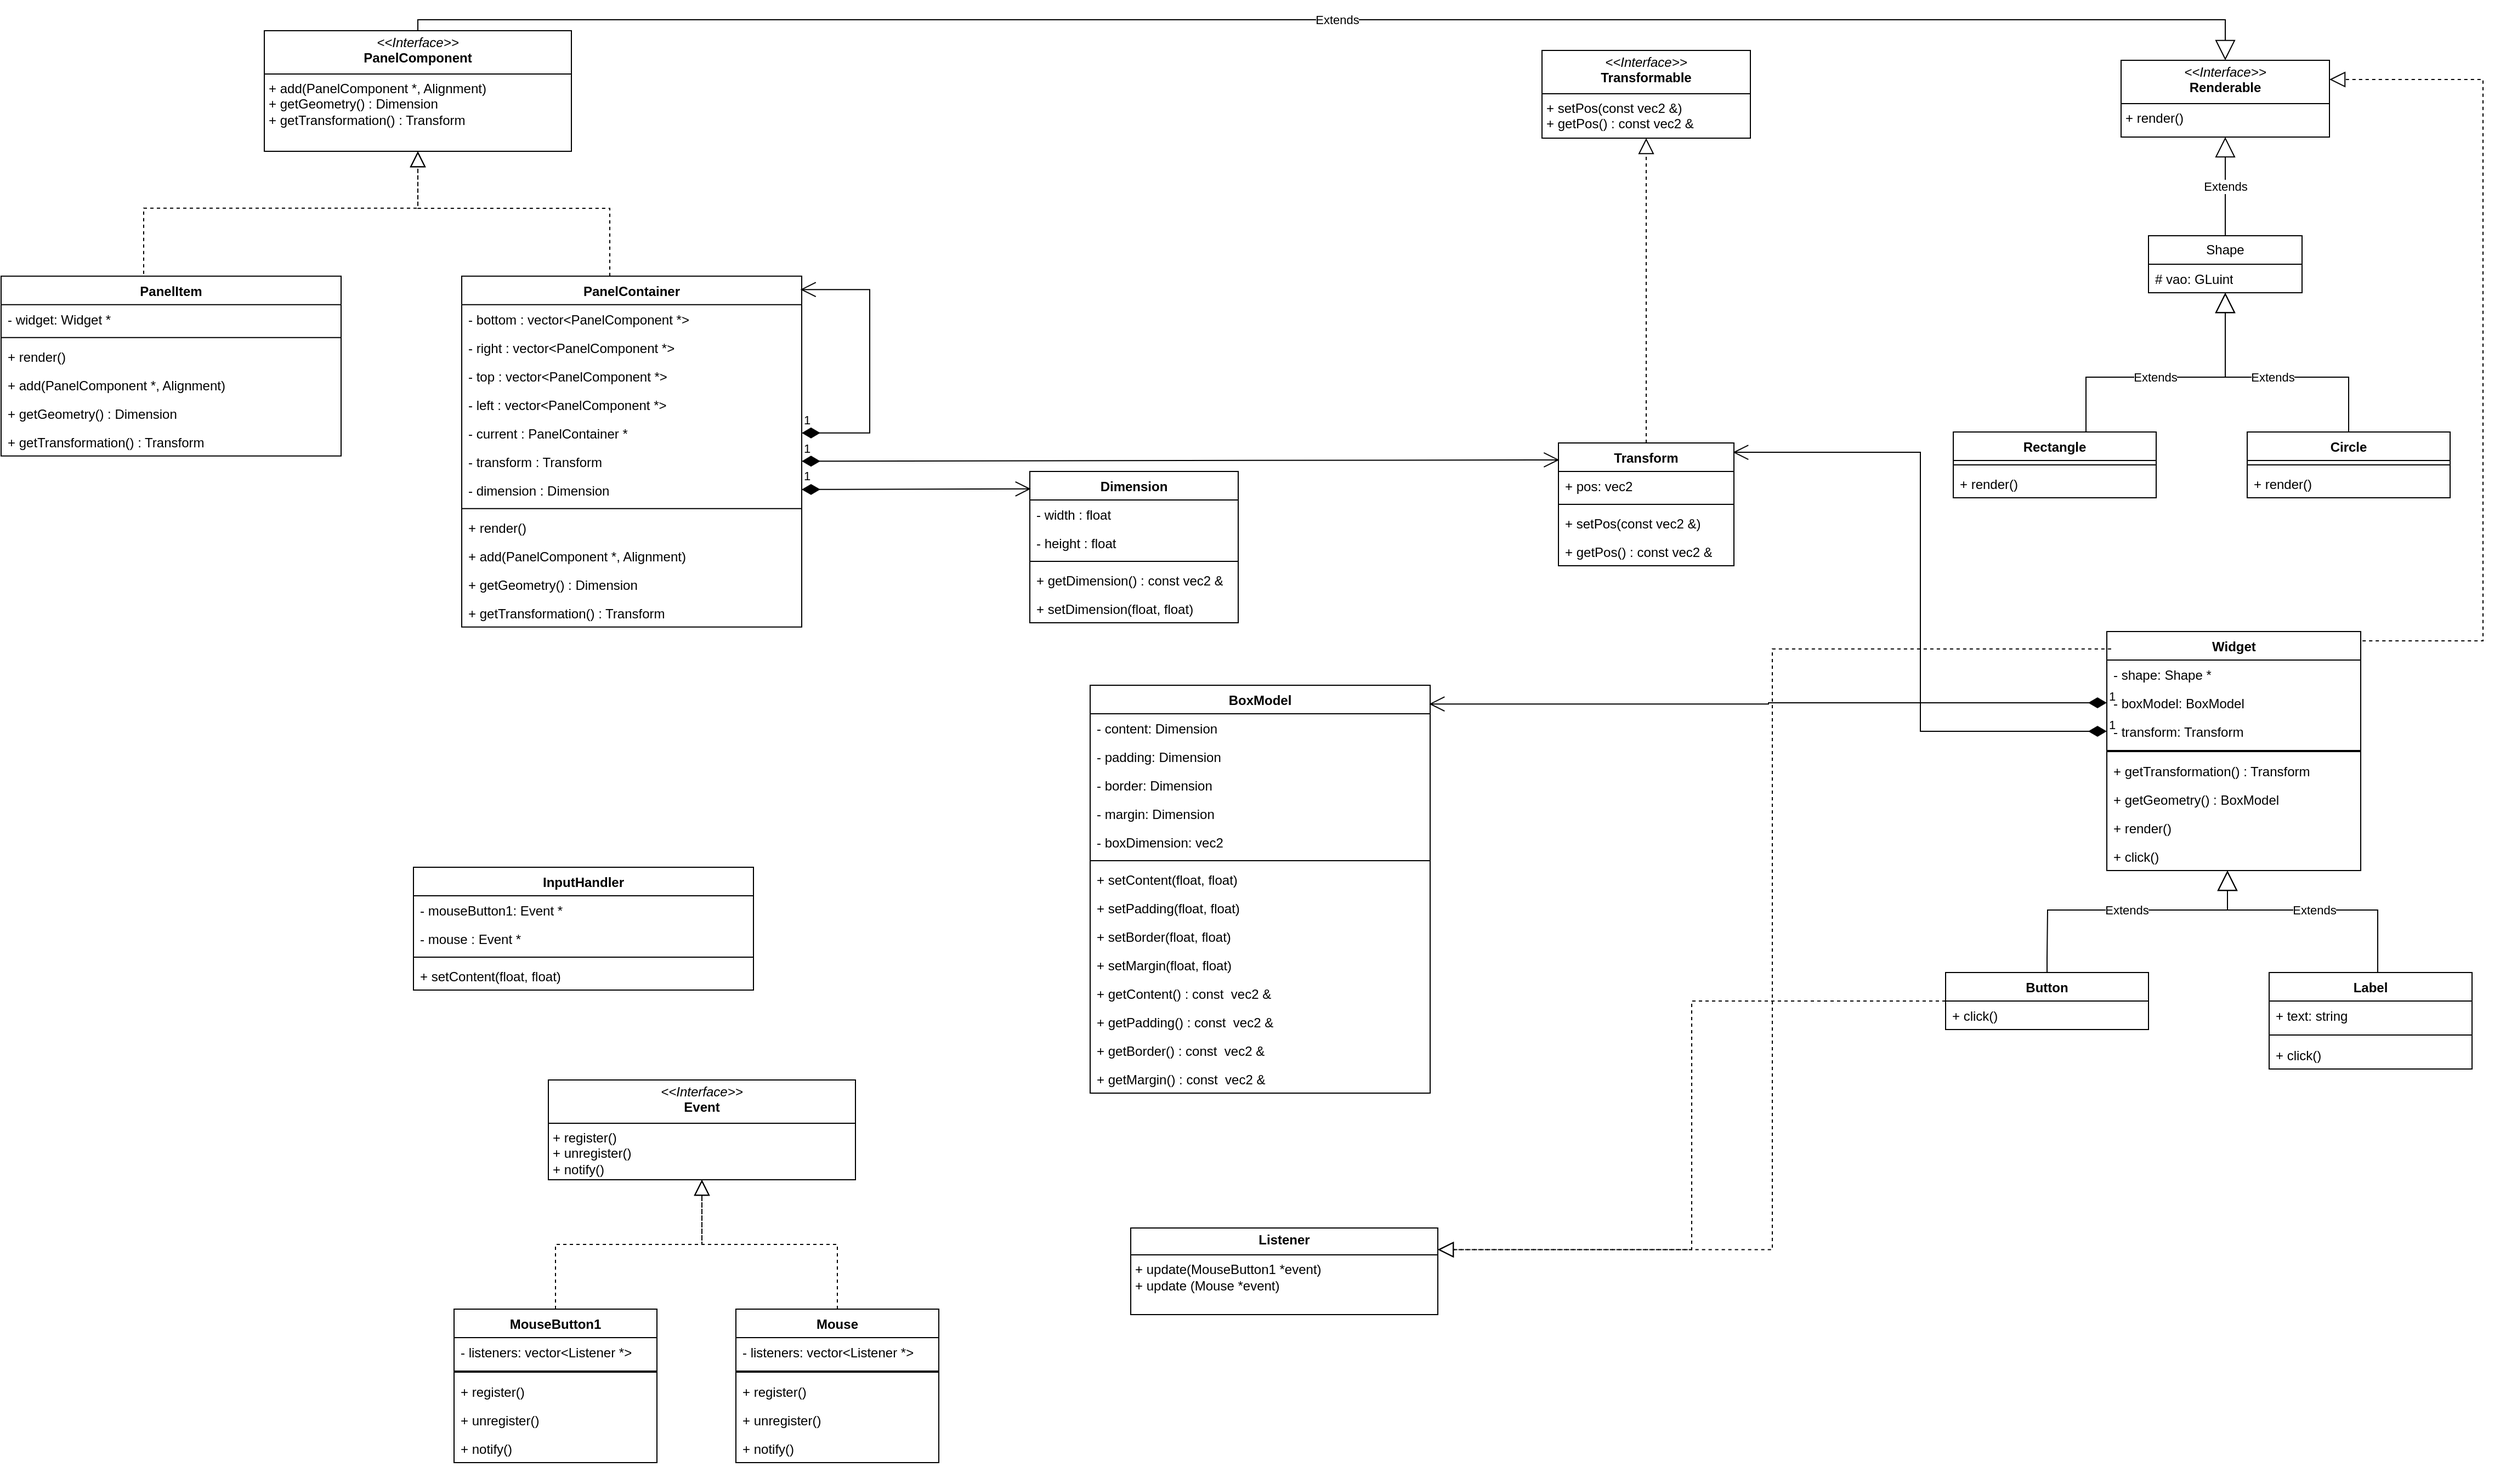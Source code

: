 <mxfile version="24.3.1" type="github">
  <diagram name="Page-1" id="e7e014a7-5840-1c2e-5031-d8a46d1fe8dd">
    <mxGraphModel dx="2769" dy="1209" grid="0" gridSize="10" guides="1" tooltips="1" connect="1" arrows="1" fold="1" page="1" pageScale="1" pageWidth="2336" pageHeight="1654" background="#ffffff" math="0" shadow="0">
      <root>
        <mxCell id="0" />
        <mxCell id="1" parent="0" />
        <mxCell id="IBuFn7-RkgrNKL1Sm6GZ-49" value="&lt;p style=&quot;margin:0px;margin-top:4px;text-align:center;&quot;&gt;&lt;i&gt;&amp;lt;&amp;lt;Interface&amp;gt;&amp;gt;&lt;/i&gt;&lt;br&gt;&lt;b&gt;Renderable&lt;/b&gt;&lt;/p&gt;&lt;hr size=&quot;1&quot; style=&quot;border-style:solid;&quot;&gt;&lt;p style=&quot;margin:0px;margin-left:4px;&quot;&gt;+ render()&lt;br&gt;&lt;/p&gt;" style="verticalAlign=top;align=left;overflow=fill;html=1;whiteSpace=wrap;" parent="1" vertex="1">
          <mxGeometry x="1965" y="369" width="190" height="70" as="geometry" />
        </mxCell>
        <mxCell id="IBuFn7-RkgrNKL1Sm6GZ-50" value="&lt;p style=&quot;margin:0px;margin-top:4px;text-align:center;&quot;&gt;&lt;i&gt;&amp;lt;&amp;lt;Interface&amp;gt;&amp;gt;&lt;/i&gt;&lt;br&gt;&lt;b&gt;Transformable&lt;/b&gt;&lt;/p&gt;&lt;hr size=&quot;1&quot; style=&quot;border-style:solid;&quot;&gt;&lt;p style=&quot;margin:0px;margin-left:4px;&quot;&gt;+ setPos(const vec2 &amp;amp;)&lt;br&gt;&lt;/p&gt;&lt;p style=&quot;margin:0px;margin-left:4px;&quot;&gt;+ getPos() : const vec2 &amp;amp;&lt;/p&gt;" style="verticalAlign=top;align=left;overflow=fill;html=1;whiteSpace=wrap;" parent="1" vertex="1">
          <mxGeometry x="1437" y="360" width="190" height="80" as="geometry" />
        </mxCell>
        <mxCell id="IBuFn7-RkgrNKL1Sm6GZ-51" value="Shape" style="swimlane;fontStyle=0;childLayout=stackLayout;horizontal=1;startSize=26;fillColor=none;horizontalStack=0;resizeParent=1;resizeParentMax=0;resizeLast=0;collapsible=1;marginBottom=0;whiteSpace=wrap;html=1;" parent="1" vertex="1">
          <mxGeometry x="1990" y="529" width="140" height="52" as="geometry">
            <mxRectangle x="1470" y="370" width="80" height="30" as="alternateBounds" />
          </mxGeometry>
        </mxCell>
        <mxCell id="IBuFn7-RkgrNKL1Sm6GZ-52" value="# vao: GLuint" style="text;strokeColor=none;fillColor=none;align=left;verticalAlign=top;spacingLeft=4;spacingRight=4;overflow=hidden;rotatable=0;points=[[0,0.5],[1,0.5]];portConstraint=eastwest;whiteSpace=wrap;html=1;" parent="IBuFn7-RkgrNKL1Sm6GZ-51" vertex="1">
          <mxGeometry y="26" width="140" height="26" as="geometry" />
        </mxCell>
        <mxCell id="IBuFn7-RkgrNKL1Sm6GZ-66" value="Extends" style="endArrow=block;endSize=16;endFill=0;html=1;rounded=0;entryX=0.5;entryY=1;entryDx=0;entryDy=0;exitX=0.5;exitY=0;exitDx=0;exitDy=0;" parent="1" source="IBuFn7-RkgrNKL1Sm6GZ-51" target="IBuFn7-RkgrNKL1Sm6GZ-49" edge="1">
          <mxGeometry width="160" relative="1" as="geometry">
            <mxPoint x="2005" y="529" as="sourcePoint" />
            <mxPoint x="2165" y="529" as="targetPoint" />
          </mxGeometry>
        </mxCell>
        <mxCell id="IBuFn7-RkgrNKL1Sm6GZ-68" value="Transform" style="swimlane;fontStyle=1;align=center;verticalAlign=top;childLayout=stackLayout;horizontal=1;startSize=26;horizontalStack=0;resizeParent=1;resizeParentMax=0;resizeLast=0;collapsible=1;marginBottom=0;whiteSpace=wrap;html=1;" parent="1" vertex="1">
          <mxGeometry x="1452" y="718.0" width="160" height="112" as="geometry" />
        </mxCell>
        <mxCell id="IBuFn7-RkgrNKL1Sm6GZ-69" value="+ pos: vec2" style="text;strokeColor=none;fillColor=none;align=left;verticalAlign=top;spacingLeft=4;spacingRight=4;overflow=hidden;rotatable=0;points=[[0,0.5],[1,0.5]];portConstraint=eastwest;whiteSpace=wrap;html=1;" parent="IBuFn7-RkgrNKL1Sm6GZ-68" vertex="1">
          <mxGeometry y="26" width="160" height="26" as="geometry" />
        </mxCell>
        <mxCell id="IBuFn7-RkgrNKL1Sm6GZ-70" value="" style="line;strokeWidth=1;fillColor=none;align=left;verticalAlign=middle;spacingTop=-1;spacingLeft=3;spacingRight=3;rotatable=0;labelPosition=right;points=[];portConstraint=eastwest;strokeColor=inherit;" parent="IBuFn7-RkgrNKL1Sm6GZ-68" vertex="1">
          <mxGeometry y="52" width="160" height="8" as="geometry" />
        </mxCell>
        <mxCell id="IBuFn7-RkgrNKL1Sm6GZ-71" value="+ setPos(const vec2 &amp;amp;)" style="text;strokeColor=none;fillColor=none;align=left;verticalAlign=top;spacingLeft=4;spacingRight=4;overflow=hidden;rotatable=0;points=[[0,0.5],[1,0.5]];portConstraint=eastwest;whiteSpace=wrap;html=1;" parent="IBuFn7-RkgrNKL1Sm6GZ-68" vertex="1">
          <mxGeometry y="60" width="160" height="26" as="geometry" />
        </mxCell>
        <mxCell id="bOO-C1rx5f85n7LiEK_B-88" value="+ getPos() : const vec2 &amp;amp;" style="text;strokeColor=none;fillColor=none;align=left;verticalAlign=top;spacingLeft=4;spacingRight=4;overflow=hidden;rotatable=0;points=[[0,0.5],[1,0.5]];portConstraint=eastwest;whiteSpace=wrap;html=1;" vertex="1" parent="IBuFn7-RkgrNKL1Sm6GZ-68">
          <mxGeometry y="86" width="160" height="26" as="geometry" />
        </mxCell>
        <mxCell id="IBuFn7-RkgrNKL1Sm6GZ-73" value="" style="endArrow=block;dashed=1;endFill=0;endSize=12;html=1;rounded=0;exitX=0.5;exitY=0;exitDx=0;exitDy=0;entryX=0.5;entryY=1;entryDx=0;entryDy=0;" parent="1" source="IBuFn7-RkgrNKL1Sm6GZ-68" target="IBuFn7-RkgrNKL1Sm6GZ-50" edge="1">
          <mxGeometry width="160" relative="1" as="geometry">
            <mxPoint x="1987" y="525.91" as="sourcePoint" />
            <mxPoint x="2147" y="525.91" as="targetPoint" />
          </mxGeometry>
        </mxCell>
        <mxCell id="JmnoGaOjgDpgPYJ_L3wb-1" value="&lt;p style=&quot;margin:0px;margin-top:4px;text-align:center;&quot;&gt;&lt;i&gt;&amp;lt;&amp;lt;Interface&amp;gt;&amp;gt;&lt;/i&gt;&lt;br&gt;&lt;b&gt;PanelComponent&lt;/b&gt;&lt;/p&gt;&lt;hr size=&quot;1&quot; style=&quot;border-style:solid;&quot;&gt;&lt;p style=&quot;margin:0px;margin-left:4px;&quot;&gt;+ add(PanelComponent *, Alignment)&lt;br&gt;+ getGeometry() : Dimension&lt;/p&gt;&lt;p style=&quot;margin:0px;margin-left:4px;&quot;&gt;+ getTransformation() : Transform&lt;/p&gt;" style="verticalAlign=top;align=left;overflow=fill;html=1;whiteSpace=wrap;" parent="1" vertex="1">
          <mxGeometry x="272" y="342.0" width="280" height="110" as="geometry" />
        </mxCell>
        <mxCell id="JmnoGaOjgDpgPYJ_L3wb-2" style="edgeStyle=orthogonalEdgeStyle;rounded=0;orthogonalLoop=1;jettySize=auto;html=1;exitX=0.5;exitY=1;exitDx=0;exitDy=0;" parent="1" source="JmnoGaOjgDpgPYJ_L3wb-1" target="JmnoGaOjgDpgPYJ_L3wb-1" edge="1">
          <mxGeometry relative="1" as="geometry" />
        </mxCell>
        <mxCell id="JmnoGaOjgDpgPYJ_L3wb-14" value="PanelItem" style="swimlane;fontStyle=1;align=center;verticalAlign=top;childLayout=stackLayout;horizontal=1;startSize=26;horizontalStack=0;resizeParent=1;resizeParentMax=0;resizeLast=0;collapsible=1;marginBottom=0;whiteSpace=wrap;html=1;" parent="1" vertex="1">
          <mxGeometry x="32" y="565.91" width="310" height="164" as="geometry" />
        </mxCell>
        <mxCell id="JmnoGaOjgDpgPYJ_L3wb-15" value="- widget: Widget *" style="text;strokeColor=none;fillColor=none;align=left;verticalAlign=top;spacingLeft=4;spacingRight=4;overflow=hidden;rotatable=0;points=[[0,0.5],[1,0.5]];portConstraint=eastwest;whiteSpace=wrap;html=1;" parent="JmnoGaOjgDpgPYJ_L3wb-14" vertex="1">
          <mxGeometry y="26" width="310" height="26" as="geometry" />
        </mxCell>
        <mxCell id="JmnoGaOjgDpgPYJ_L3wb-16" value="" style="line;strokeWidth=1;fillColor=none;align=left;verticalAlign=middle;spacingTop=-1;spacingLeft=3;spacingRight=3;rotatable=0;labelPosition=right;points=[];portConstraint=eastwest;strokeColor=inherit;" parent="JmnoGaOjgDpgPYJ_L3wb-14" vertex="1">
          <mxGeometry y="52" width="310" height="8" as="geometry" />
        </mxCell>
        <mxCell id="JmnoGaOjgDpgPYJ_L3wb-17" value="+ render()" style="text;strokeColor=none;fillColor=none;align=left;verticalAlign=top;spacingLeft=4;spacingRight=4;overflow=hidden;rotatable=0;points=[[0,0.5],[1,0.5]];portConstraint=eastwest;whiteSpace=wrap;html=1;" parent="JmnoGaOjgDpgPYJ_L3wb-14" vertex="1">
          <mxGeometry y="60" width="310" height="26" as="geometry" />
        </mxCell>
        <mxCell id="bOO-C1rx5f85n7LiEK_B-84" value="+ add(PanelComponent *, Alignment)" style="text;strokeColor=none;fillColor=none;align=left;verticalAlign=top;spacingLeft=4;spacingRight=4;overflow=hidden;rotatable=0;points=[[0,0.5],[1,0.5]];portConstraint=eastwest;whiteSpace=wrap;html=1;" vertex="1" parent="JmnoGaOjgDpgPYJ_L3wb-14">
          <mxGeometry y="86" width="310" height="26" as="geometry" />
        </mxCell>
        <mxCell id="bOO-C1rx5f85n7LiEK_B-81" value="+ getGeometry() : Dimension" style="text;strokeColor=none;fillColor=none;align=left;verticalAlign=top;spacingLeft=4;spacingRight=4;overflow=hidden;rotatable=0;points=[[0,0.5],[1,0.5]];portConstraint=eastwest;whiteSpace=wrap;html=1;" vertex="1" parent="JmnoGaOjgDpgPYJ_L3wb-14">
          <mxGeometry y="112" width="310" height="26" as="geometry" />
        </mxCell>
        <mxCell id="bOO-C1rx5f85n7LiEK_B-82" value="+ getTransformation() : Transform" style="text;strokeColor=none;fillColor=none;align=left;verticalAlign=top;spacingLeft=4;spacingRight=4;overflow=hidden;rotatable=0;points=[[0,0.5],[1,0.5]];portConstraint=eastwest;whiteSpace=wrap;html=1;" vertex="1" parent="JmnoGaOjgDpgPYJ_L3wb-14">
          <mxGeometry y="138" width="310" height="26" as="geometry" />
        </mxCell>
        <mxCell id="JmnoGaOjgDpgPYJ_L3wb-27" value="Extends" style="endArrow=block;endSize=16;endFill=0;html=1;rounded=0;exitX=0.5;exitY=0;exitDx=0;exitDy=0;entryX=0.5;entryY=0;entryDx=0;entryDy=0;edgeStyle=orthogonalEdgeStyle;" parent="1" source="JmnoGaOjgDpgPYJ_L3wb-1" target="IBuFn7-RkgrNKL1Sm6GZ-49" edge="1">
          <mxGeometry width="160" relative="1" as="geometry">
            <mxPoint x="1656" y="335.91" as="sourcePoint" />
            <mxPoint x="2246" y="365.91" as="targetPoint" />
          </mxGeometry>
        </mxCell>
        <mxCell id="JmnoGaOjgDpgPYJ_L3wb-38" value="" style="endArrow=block;dashed=1;endFill=0;endSize=12;html=1;rounded=0;strokeColor=default;align=center;verticalAlign=middle;fontFamily=Helvetica;fontSize=11;fontColor=default;labelBackgroundColor=default;edgeStyle=orthogonalEdgeStyle;" parent="1" target="JmnoGaOjgDpgPYJ_L3wb-1" edge="1">
          <mxGeometry width="160" relative="1" as="geometry">
            <mxPoint x="162" y="563.91" as="sourcePoint" />
            <mxPoint x="642" y="593.91" as="targetPoint" />
            <Array as="points">
              <mxPoint x="162" y="503.91" />
              <mxPoint x="412" y="503.91" />
            </Array>
          </mxGeometry>
        </mxCell>
        <mxCell id="JmnoGaOjgDpgPYJ_L3wb-39" value="PanelContainer" style="swimlane;fontStyle=1;align=center;verticalAlign=top;childLayout=stackLayout;horizontal=1;startSize=26;horizontalStack=0;resizeParent=1;resizeParentMax=0;resizeLast=0;collapsible=1;marginBottom=0;whiteSpace=wrap;html=1;" parent="1" vertex="1">
          <mxGeometry x="452" y="565.91" width="310" height="320" as="geometry" />
        </mxCell>
        <mxCell id="JmnoGaOjgDpgPYJ_L3wb-40" value="- bottom : vector&amp;lt;PanelComponent *&amp;gt;" style="text;strokeColor=none;fillColor=none;align=left;verticalAlign=top;spacingLeft=4;spacingRight=4;overflow=hidden;rotatable=0;points=[[0,0.5],[1,0.5]];portConstraint=eastwest;whiteSpace=wrap;html=1;" parent="JmnoGaOjgDpgPYJ_L3wb-39" vertex="1">
          <mxGeometry y="26" width="310" height="26" as="geometry" />
        </mxCell>
        <mxCell id="JmnoGaOjgDpgPYJ_L3wb-53" value="- right : vector&amp;lt;PanelComponent *&amp;gt;" style="text;strokeColor=none;fillColor=none;align=left;verticalAlign=top;spacingLeft=4;spacingRight=4;overflow=hidden;rotatable=0;points=[[0,0.5],[1,0.5]];portConstraint=eastwest;whiteSpace=wrap;html=1;" parent="JmnoGaOjgDpgPYJ_L3wb-39" vertex="1">
          <mxGeometry y="52" width="310" height="26" as="geometry" />
        </mxCell>
        <mxCell id="JmnoGaOjgDpgPYJ_L3wb-54" value="- top : vector&amp;lt;PanelComponent *&amp;gt;" style="text;strokeColor=none;fillColor=none;align=left;verticalAlign=top;spacingLeft=4;spacingRight=4;overflow=hidden;rotatable=0;points=[[0,0.5],[1,0.5]];portConstraint=eastwest;whiteSpace=wrap;html=1;" parent="JmnoGaOjgDpgPYJ_L3wb-39" vertex="1">
          <mxGeometry y="78" width="310" height="26" as="geometry" />
        </mxCell>
        <mxCell id="JmnoGaOjgDpgPYJ_L3wb-55" value="- left : vector&amp;lt;PanelComponent *&amp;gt;" style="text;strokeColor=none;fillColor=none;align=left;verticalAlign=top;spacingLeft=4;spacingRight=4;overflow=hidden;rotatable=0;points=[[0,0.5],[1,0.5]];portConstraint=eastwest;whiteSpace=wrap;html=1;" parent="JmnoGaOjgDpgPYJ_L3wb-39" vertex="1">
          <mxGeometry y="104" width="310" height="26" as="geometry" />
        </mxCell>
        <mxCell id="JmnoGaOjgDpgPYJ_L3wb-72" value="- current : PanelContainer *" style="text;strokeColor=none;fillColor=none;align=left;verticalAlign=top;spacingLeft=4;spacingRight=4;overflow=hidden;rotatable=0;points=[[0,0.5],[1,0.5]];portConstraint=eastwest;whiteSpace=wrap;html=1;" parent="JmnoGaOjgDpgPYJ_L3wb-39" vertex="1">
          <mxGeometry y="130" width="310" height="26" as="geometry" />
        </mxCell>
        <mxCell id="JmnoGaOjgDpgPYJ_L3wb-74" value="- transform : Transform" style="text;strokeColor=none;fillColor=none;align=left;verticalAlign=top;spacingLeft=4;spacingRight=4;overflow=hidden;rotatable=0;points=[[0,0.5],[1,0.5]];portConstraint=eastwest;whiteSpace=wrap;html=1;" parent="JmnoGaOjgDpgPYJ_L3wb-39" vertex="1">
          <mxGeometry y="156" width="310" height="26" as="geometry" />
        </mxCell>
        <mxCell id="JmnoGaOjgDpgPYJ_L3wb-73" value="- dimension : Dimension&amp;nbsp;" style="text;strokeColor=none;fillColor=none;align=left;verticalAlign=top;spacingLeft=4;spacingRight=4;overflow=hidden;rotatable=0;points=[[0,0.5],[1,0.5]];portConstraint=eastwest;whiteSpace=wrap;html=1;" parent="JmnoGaOjgDpgPYJ_L3wb-39" vertex="1">
          <mxGeometry y="182" width="310" height="26" as="geometry" />
        </mxCell>
        <mxCell id="JmnoGaOjgDpgPYJ_L3wb-41" value="" style="line;strokeWidth=1;fillColor=none;align=left;verticalAlign=middle;spacingTop=-1;spacingLeft=3;spacingRight=3;rotatable=0;labelPosition=right;points=[];portConstraint=eastwest;strokeColor=inherit;" parent="JmnoGaOjgDpgPYJ_L3wb-39" vertex="1">
          <mxGeometry y="208" width="310" height="8" as="geometry" />
        </mxCell>
        <mxCell id="JmnoGaOjgDpgPYJ_L3wb-42" value="+ render()" style="text;strokeColor=none;fillColor=none;align=left;verticalAlign=top;spacingLeft=4;spacingRight=4;overflow=hidden;rotatable=0;points=[[0,0.5],[1,0.5]];portConstraint=eastwest;whiteSpace=wrap;html=1;" parent="JmnoGaOjgDpgPYJ_L3wb-39" vertex="1">
          <mxGeometry y="216" width="310" height="26" as="geometry" />
        </mxCell>
        <mxCell id="JmnoGaOjgDpgPYJ_L3wb-43" value="+ add(PanelComponent *, Alignment)" style="text;strokeColor=none;fillColor=none;align=left;verticalAlign=top;spacingLeft=4;spacingRight=4;overflow=hidden;rotatable=0;points=[[0,0.5],[1,0.5]];portConstraint=eastwest;whiteSpace=wrap;html=1;" parent="JmnoGaOjgDpgPYJ_L3wb-39" vertex="1">
          <mxGeometry y="242" width="310" height="26" as="geometry" />
        </mxCell>
        <mxCell id="bOO-C1rx5f85n7LiEK_B-83" value="+ getGeometry() : Dimension" style="text;strokeColor=none;fillColor=none;align=left;verticalAlign=top;spacingLeft=4;spacingRight=4;overflow=hidden;rotatable=0;points=[[0,0.5],[1,0.5]];portConstraint=eastwest;whiteSpace=wrap;html=1;" vertex="1" parent="JmnoGaOjgDpgPYJ_L3wb-39">
          <mxGeometry y="268" width="310" height="26" as="geometry" />
        </mxCell>
        <mxCell id="bOO-C1rx5f85n7LiEK_B-85" value="+ getTransformation() : Transform" style="text;strokeColor=none;fillColor=none;align=left;verticalAlign=top;spacingLeft=4;spacingRight=4;overflow=hidden;rotatable=0;points=[[0,0.5],[1,0.5]];portConstraint=eastwest;whiteSpace=wrap;html=1;" vertex="1" parent="JmnoGaOjgDpgPYJ_L3wb-39">
          <mxGeometry y="294" width="310" height="26" as="geometry" />
        </mxCell>
        <mxCell id="bOO-C1rx5f85n7LiEK_B-130" value="1" style="endArrow=open;html=1;endSize=12;startArrow=diamondThin;startSize=14;startFill=1;edgeStyle=orthogonalEdgeStyle;align=left;verticalAlign=bottom;rounded=0;exitX=1;exitY=0.5;exitDx=0;exitDy=0;entryX=0.996;entryY=0.038;entryDx=0;entryDy=0;entryPerimeter=0;" edge="1" parent="JmnoGaOjgDpgPYJ_L3wb-39" source="JmnoGaOjgDpgPYJ_L3wb-72" target="JmnoGaOjgDpgPYJ_L3wb-39">
          <mxGeometry x="-1" y="3" relative="1" as="geometry">
            <mxPoint x="332" y="136.09" as="sourcePoint" />
            <mxPoint x="366" y="3.09" as="targetPoint" />
            <Array as="points">
              <mxPoint x="372" y="143" />
              <mxPoint x="372" y="12" />
            </Array>
          </mxGeometry>
        </mxCell>
        <mxCell id="JmnoGaOjgDpgPYJ_L3wb-51" value="" style="endArrow=block;dashed=1;endFill=0;endSize=12;html=1;rounded=0;strokeColor=default;align=center;verticalAlign=middle;fontFamily=Helvetica;fontSize=11;fontColor=default;labelBackgroundColor=default;edgeStyle=orthogonalEdgeStyle;" parent="1" source="JmnoGaOjgDpgPYJ_L3wb-39" target="JmnoGaOjgDpgPYJ_L3wb-1" edge="1">
          <mxGeometry width="160" relative="1" as="geometry">
            <mxPoint x="612" y="563.91" as="sourcePoint" />
            <mxPoint x="412" y="443.91" as="targetPoint" />
            <Array as="points">
              <mxPoint x="587" y="504" />
              <mxPoint x="412" y="504" />
            </Array>
          </mxGeometry>
        </mxCell>
        <mxCell id="JmnoGaOjgDpgPYJ_L3wb-86" value="Dimension" style="swimlane;fontStyle=1;align=center;verticalAlign=top;childLayout=stackLayout;horizontal=1;startSize=26;horizontalStack=0;resizeParent=1;resizeParentMax=0;resizeLast=0;collapsible=1;marginBottom=0;whiteSpace=wrap;html=1;" parent="1" vertex="1">
          <mxGeometry x="970" y="744" width="190" height="138" as="geometry" />
        </mxCell>
        <mxCell id="JmnoGaOjgDpgPYJ_L3wb-87" value="- width : float" style="text;strokeColor=none;fillColor=none;align=left;verticalAlign=top;spacingLeft=4;spacingRight=4;overflow=hidden;rotatable=0;points=[[0,0.5],[1,0.5]];portConstraint=eastwest;whiteSpace=wrap;html=1;" parent="JmnoGaOjgDpgPYJ_L3wb-86" vertex="1">
          <mxGeometry y="26" width="190" height="26" as="geometry" />
        </mxCell>
        <mxCell id="JmnoGaOjgDpgPYJ_L3wb-102" value="- height : float" style="text;strokeColor=none;fillColor=none;align=left;verticalAlign=top;spacingLeft=4;spacingRight=4;overflow=hidden;rotatable=0;points=[[0,0.5],[1,0.5]];portConstraint=eastwest;whiteSpace=wrap;html=1;" parent="JmnoGaOjgDpgPYJ_L3wb-86" vertex="1">
          <mxGeometry y="52" width="190" height="26" as="geometry" />
        </mxCell>
        <mxCell id="JmnoGaOjgDpgPYJ_L3wb-94" value="" style="line;strokeWidth=1;fillColor=none;align=left;verticalAlign=middle;spacingTop=-1;spacingLeft=3;spacingRight=3;rotatable=0;labelPosition=right;points=[];portConstraint=eastwest;strokeColor=inherit;" parent="JmnoGaOjgDpgPYJ_L3wb-86" vertex="1">
          <mxGeometry y="78" width="190" height="8" as="geometry" />
        </mxCell>
        <mxCell id="JmnoGaOjgDpgPYJ_L3wb-96" value="+ getDimension() : const vec2 &amp;amp;" style="text;strokeColor=none;fillColor=none;align=left;verticalAlign=top;spacingLeft=4;spacingRight=4;overflow=hidden;rotatable=0;points=[[0,0.5],[1,0.5]];portConstraint=eastwest;whiteSpace=wrap;html=1;" parent="JmnoGaOjgDpgPYJ_L3wb-86" vertex="1">
          <mxGeometry y="86" width="190" height="26" as="geometry" />
        </mxCell>
        <mxCell id="JmnoGaOjgDpgPYJ_L3wb-97" value="+ setDimension(float, float)" style="text;strokeColor=none;fillColor=none;align=left;verticalAlign=top;spacingLeft=4;spacingRight=4;overflow=hidden;rotatable=0;points=[[0,0.5],[1,0.5]];portConstraint=eastwest;whiteSpace=wrap;html=1;" parent="JmnoGaOjgDpgPYJ_L3wb-86" vertex="1">
          <mxGeometry y="112" width="190" height="26" as="geometry" />
        </mxCell>
        <mxCell id="JmnoGaOjgDpgPYJ_L3wb-110" value="Rectangle" style="swimlane;fontStyle=1;align=center;verticalAlign=top;childLayout=stackLayout;horizontal=1;startSize=26;horizontalStack=0;resizeParent=1;resizeParentMax=0;resizeLast=0;collapsible=1;marginBottom=0;whiteSpace=wrap;html=1;" parent="1" vertex="1">
          <mxGeometry x="1812" y="708" width="185" height="60" as="geometry" />
        </mxCell>
        <mxCell id="JmnoGaOjgDpgPYJ_L3wb-114" value="" style="line;strokeWidth=1;fillColor=none;align=left;verticalAlign=middle;spacingTop=-1;spacingLeft=3;spacingRight=3;rotatable=0;labelPosition=right;points=[];portConstraint=eastwest;strokeColor=inherit;" parent="JmnoGaOjgDpgPYJ_L3wb-110" vertex="1">
          <mxGeometry y="26" width="185" height="8" as="geometry" />
        </mxCell>
        <mxCell id="JmnoGaOjgDpgPYJ_L3wb-115" value="+ render()" style="text;strokeColor=none;fillColor=none;align=left;verticalAlign=top;spacingLeft=4;spacingRight=4;overflow=hidden;rotatable=0;points=[[0,0.5],[1,0.5]];portConstraint=eastwest;whiteSpace=wrap;html=1;" parent="JmnoGaOjgDpgPYJ_L3wb-110" vertex="1">
          <mxGeometry y="34" width="185" height="26" as="geometry" />
        </mxCell>
        <mxCell id="JmnoGaOjgDpgPYJ_L3wb-118" value="Extends" style="endArrow=block;endSize=16;endFill=0;html=1;rounded=0;strokeColor=default;align=center;verticalAlign=middle;fontFamily=Helvetica;fontSize=11;fontColor=default;labelBackgroundColor=default;edgeStyle=orthogonalEdgeStyle;exitX=0.5;exitY=0;exitDx=0;exitDy=0;" parent="1" source="JmnoGaOjgDpgPYJ_L3wb-110" target="IBuFn7-RkgrNKL1Sm6GZ-52" edge="1">
          <mxGeometry width="160" relative="1" as="geometry">
            <mxPoint x="1906" y="676" as="sourcePoint" />
            <mxPoint x="2060" y="607" as="targetPoint" />
            <Array as="points">
              <mxPoint x="1933" y="708" />
              <mxPoint x="1933" y="658" />
              <mxPoint x="2060" y="658" />
            </Array>
          </mxGeometry>
        </mxCell>
        <mxCell id="JmnoGaOjgDpgPYJ_L3wb-119" value="Circle" style="swimlane;fontStyle=1;align=center;verticalAlign=top;childLayout=stackLayout;horizontal=1;startSize=26;horizontalStack=0;resizeParent=1;resizeParentMax=0;resizeLast=0;collapsible=1;marginBottom=0;whiteSpace=wrap;html=1;" parent="1" vertex="1">
          <mxGeometry x="2080" y="708" width="185" height="60" as="geometry" />
        </mxCell>
        <mxCell id="JmnoGaOjgDpgPYJ_L3wb-120" value="" style="line;strokeWidth=1;fillColor=none;align=left;verticalAlign=middle;spacingTop=-1;spacingLeft=3;spacingRight=3;rotatable=0;labelPosition=right;points=[];portConstraint=eastwest;strokeColor=inherit;" parent="JmnoGaOjgDpgPYJ_L3wb-119" vertex="1">
          <mxGeometry y="26" width="185" height="8" as="geometry" />
        </mxCell>
        <mxCell id="JmnoGaOjgDpgPYJ_L3wb-121" value="+ render()" style="text;strokeColor=none;fillColor=none;align=left;verticalAlign=top;spacingLeft=4;spacingRight=4;overflow=hidden;rotatable=0;points=[[0,0.5],[1,0.5]];portConstraint=eastwest;whiteSpace=wrap;html=1;" parent="JmnoGaOjgDpgPYJ_L3wb-119" vertex="1">
          <mxGeometry y="34" width="185" height="26" as="geometry" />
        </mxCell>
        <mxCell id="JmnoGaOjgDpgPYJ_L3wb-122" value="Extends" style="endArrow=block;endSize=16;endFill=0;html=1;rounded=0;strokeColor=default;align=center;verticalAlign=middle;fontFamily=Helvetica;fontSize=11;fontColor=default;labelBackgroundColor=default;edgeStyle=orthogonalEdgeStyle;exitX=0.5;exitY=0;exitDx=0;exitDy=0;" parent="1" source="JmnoGaOjgDpgPYJ_L3wb-119" target="IBuFn7-RkgrNKL1Sm6GZ-52" edge="1">
          <mxGeometry width="160" relative="1" as="geometry">
            <mxPoint x="2024" y="724" as="sourcePoint" />
            <mxPoint x="2060" y="607" as="targetPoint" />
            <Array as="points">
              <mxPoint x="2172" y="708" />
              <mxPoint x="2172" y="658" />
              <mxPoint x="2060" y="658" />
            </Array>
          </mxGeometry>
        </mxCell>
        <mxCell id="JmnoGaOjgDpgPYJ_L3wb-138" value="BoxModel" style="swimlane;fontStyle=1;align=center;verticalAlign=top;childLayout=stackLayout;horizontal=1;startSize=26;horizontalStack=0;resizeParent=1;resizeParentMax=0;resizeLast=0;collapsible=1;marginBottom=0;whiteSpace=wrap;html=1;" parent="1" vertex="1">
          <mxGeometry x="1025" y="939" width="310" height="372" as="geometry">
            <mxRectangle x="1140" y="1033" width="88" height="26" as="alternateBounds" />
          </mxGeometry>
        </mxCell>
        <mxCell id="JmnoGaOjgDpgPYJ_L3wb-139" value="- content: Dimension" style="text;strokeColor=none;fillColor=none;align=left;verticalAlign=top;spacingLeft=4;spacingRight=4;overflow=hidden;rotatable=0;points=[[0,0.5],[1,0.5]];portConstraint=eastwest;whiteSpace=wrap;html=1;" parent="JmnoGaOjgDpgPYJ_L3wb-138" vertex="1">
          <mxGeometry y="26" width="310" height="26" as="geometry" />
        </mxCell>
        <mxCell id="JmnoGaOjgDpgPYJ_L3wb-154" value="- padding: Dimension" style="text;strokeColor=none;fillColor=none;align=left;verticalAlign=top;spacingLeft=4;spacingRight=4;overflow=hidden;rotatable=0;points=[[0,0.5],[1,0.5]];portConstraint=eastwest;whiteSpace=wrap;html=1;" parent="JmnoGaOjgDpgPYJ_L3wb-138" vertex="1">
          <mxGeometry y="52" width="310" height="26" as="geometry" />
        </mxCell>
        <mxCell id="JmnoGaOjgDpgPYJ_L3wb-155" value="- border: Dimension" style="text;strokeColor=none;fillColor=none;align=left;verticalAlign=top;spacingLeft=4;spacingRight=4;overflow=hidden;rotatable=0;points=[[0,0.5],[1,0.5]];portConstraint=eastwest;whiteSpace=wrap;html=1;" parent="JmnoGaOjgDpgPYJ_L3wb-138" vertex="1">
          <mxGeometry y="78" width="310" height="26" as="geometry" />
        </mxCell>
        <mxCell id="JmnoGaOjgDpgPYJ_L3wb-156" value="- margin: Dimension" style="text;strokeColor=none;fillColor=none;align=left;verticalAlign=top;spacingLeft=4;spacingRight=4;overflow=hidden;rotatable=0;points=[[0,0.5],[1,0.5]];portConstraint=eastwest;whiteSpace=wrap;html=1;" parent="JmnoGaOjgDpgPYJ_L3wb-138" vertex="1">
          <mxGeometry y="104" width="310" height="26" as="geometry" />
        </mxCell>
        <mxCell id="JmnoGaOjgDpgPYJ_L3wb-157" value="- boxDimension: vec2" style="text;strokeColor=none;fillColor=none;align=left;verticalAlign=top;spacingLeft=4;spacingRight=4;overflow=hidden;rotatable=0;points=[[0,0.5],[1,0.5]];portConstraint=eastwest;whiteSpace=wrap;html=1;" parent="JmnoGaOjgDpgPYJ_L3wb-138" vertex="1">
          <mxGeometry y="130" width="310" height="26" as="geometry" />
        </mxCell>
        <mxCell id="JmnoGaOjgDpgPYJ_L3wb-146" value="" style="line;strokeWidth=1;fillColor=none;align=left;verticalAlign=middle;spacingTop=-1;spacingLeft=3;spacingRight=3;rotatable=0;labelPosition=right;points=[];portConstraint=eastwest;strokeColor=inherit;" parent="JmnoGaOjgDpgPYJ_L3wb-138" vertex="1">
          <mxGeometry y="156" width="310" height="8" as="geometry" />
        </mxCell>
        <mxCell id="bOO-C1rx5f85n7LiEK_B-99" value="+ setContent(float, float)" style="text;strokeColor=none;fillColor=none;align=left;verticalAlign=top;spacingLeft=4;spacingRight=4;overflow=hidden;rotatable=0;points=[[0,0.5],[1,0.5]];portConstraint=eastwest;whiteSpace=wrap;html=1;" vertex="1" parent="JmnoGaOjgDpgPYJ_L3wb-138">
          <mxGeometry y="164" width="310" height="26" as="geometry" />
        </mxCell>
        <mxCell id="bOO-C1rx5f85n7LiEK_B-106" value="+ setPadding&lt;span style=&quot;color: rgba(0, 0, 0, 0); font-family: monospace; font-size: 0px; text-wrap: nowrap;&quot;&gt;%3CmxGraphModel%3E%3Croot%3E%3CmxCell%20id%3D%220%22%2F%3E%3CmxCell%20id%3D%221%22%20parent%3D%220%22%2F%3E%3CmxCell%20id%3D%222%22%20value%3D%22%2B%20setContent(float%2C%20float)%22%20style%3D%22text%3BstrokeColor%3Dnone%3BfillColor%3Dnone%3Balign%3Dleft%3BverticalAlign%3Dtop%3BspacingLeft%3D4%3BspacingRight%3D4%3Boverflow%3Dhidden%3Brotatable%3D0%3Bpoints%3D%5B%5B0%2C0.5%5D%2C%5B1%2C0.5%5D%5D%3BportConstraint%3Deastwest%3BwhiteSpace%3Dwrap%3Bhtml%3D1%3B%22%20vertex%3D%221%22%20parent%3D%221%22%3E%3CmxGeometry%20x%3D%221025%22%20y%3D%221103%22%20width%3D%22310%22%20height%3D%2226%22%20as%3D%22geometry%22%2F%3E%3C%2FmxCell%3E%3C%2Froot%3E%3C%2FmxGraphModel%3E&lt;/span&gt;(float, float)" style="text;strokeColor=none;fillColor=none;align=left;verticalAlign=top;spacingLeft=4;spacingRight=4;overflow=hidden;rotatable=0;points=[[0,0.5],[1,0.5]];portConstraint=eastwest;whiteSpace=wrap;html=1;" vertex="1" parent="JmnoGaOjgDpgPYJ_L3wb-138">
          <mxGeometry y="190" width="310" height="26" as="geometry" />
        </mxCell>
        <mxCell id="bOO-C1rx5f85n7LiEK_B-104" value="+ setBorder&lt;span style=&quot;color: rgba(0, 0, 0, 0); font-family: monospace; font-size: 0px; text-wrap: nowrap;&quot;&gt;%3CmxGraphModel%3E%3Croot%3E%3CmxCell%20id%3D%220%22%2F%3E%3CmxCell%20id%3D%221%22%20parent%3D%220%22%2F%3E%3CmxCell%20id%3D%222%22%20value%3D%22%2B%20setContent(float%2C%20float)%22%20style%3D%22text%3BstrokeColor%3Dnone%3BfillColor%3Dnone%3Balign%3Dleft%3BverticalAlign%3Dtop%3BspacingLeft%3D4%3BspacingRight%3D4%3Boverflow%3Dhidden%3Brotatable%3D0%3Bpoints%3D%5B%5B0%2C0.5%5D%2C%5B1%2C0.5%5D%5D%3BportConstraint%3Deastwest%3BwhiteSpace%3Dwrap%3Bhtml%3D1%3B%22%20vertex%3D%221%22%20parent%3D%221%22%3E%3CmxGeometry%20x%3D%221025%22%20y%3D%221103%22%20width%3D%22310%22%20height%3D%2226%22%20as%3D%22geometry%22%2F%3E%3C%2FmxCell%3E%3C%2Froot%3E%3C%2FmxGraphModel%3E&lt;/span&gt;(float, float)" style="text;strokeColor=none;fillColor=none;align=left;verticalAlign=top;spacingLeft=4;spacingRight=4;overflow=hidden;rotatable=0;points=[[0,0.5],[1,0.5]];portConstraint=eastwest;whiteSpace=wrap;html=1;" vertex="1" parent="JmnoGaOjgDpgPYJ_L3wb-138">
          <mxGeometry y="216" width="310" height="26" as="geometry" />
        </mxCell>
        <mxCell id="bOO-C1rx5f85n7LiEK_B-105" value="+ setMargin&lt;span style=&quot;color: rgba(0, 0, 0, 0); font-family: monospace; font-size: 0px; text-wrap: nowrap;&quot;&gt;%3CmxGraphModel%3E%3Croot%3E%3CmxCell%20id%3D%220%22%2F%3E%3CmxCell%20id%3D%221%22%20parent%3D%220%22%2F%3E%3CmxCell%20id%3D%222%22%20value%3D%22%2B%20setContent(float%2C%20float)%22%20style%3D%22text%3BstrokeColor%3Dnone%3BfillColor%3Dnone%3Balign%3Dleft%3BverticalAlign%3Dtop%3BspacingLeft%3D4%3BspacingRight%3D4%3Boverflow%3Dhidden%3Brotatable%3D0%3Bpoints%3D%5B%5B0%2C0.5%5D%2C%5B1%2C0.5%5D%5D%3BportConstraint%3Deastwest%3BwhiteSpace%3Dwrap%3Bhtml%3D1%3B%22%20vertex%3D%221%22%20parent%3D%221%22%3E%3CmxGeometry%20x%3D%221025%22%20y%3D%221103%22%20width%3D%22310%22%20height%3D%2226%22%20as%3D%22geometry%22%2F%3E%3C%2FmxCell%3E%3C%2Froot%3E%3C%2FmxGraphModel%3E&lt;/span&gt;(float, float)" style="text;strokeColor=none;fillColor=none;align=left;verticalAlign=top;spacingLeft=4;spacingRight=4;overflow=hidden;rotatable=0;points=[[0,0.5],[1,0.5]];portConstraint=eastwest;whiteSpace=wrap;html=1;" vertex="1" parent="JmnoGaOjgDpgPYJ_L3wb-138">
          <mxGeometry y="242" width="310" height="26" as="geometry" />
        </mxCell>
        <mxCell id="bOO-C1rx5f85n7LiEK_B-107" value="+ getContent&lt;span style=&quot;color: rgba(0, 0, 0, 0); font-family: monospace; font-size: 0px; text-wrap: nowrap;&quot;&gt;%3CmxGraphModel%3E%3Croot%3E%3CmxCell%20id%3D%220%22%2F%3E%3CmxCell%20id%3D%221%22%20parent%3D%220%22%2F%3E%3CmxCell%20id%3D%222%22%20value%3D%22%2B%20setContent(float%2C%20float)%22%20style%3D%22text%3BstrokeColor%3Dnone%3BfillColor%3Dnone%3Balign%3Dleft%3BverticalAlign%3Dtop%3BspacingLeft%3D4%3BspacingRight%3D4%3Boverflow%3Dhidden%3Brotatable%3D0%3Bpoints%3D%5B%5B0%2C0.5%5D%2C%5B1%2C0.5%5D%5D%3BportConstraint%3Deastwest%3BwhiteSpace%3Dwrap%3Bhtml%3D1%3B%22%20vertex%3D%221%22%20parent%3D%221%22%3E%3CmxGeometry%20x%3D%221025%22%20y%3D%221103%22%20width%3D%22310%22%20height%3D%2226%22%20as%3D%22geometry%22%2F%3E%3C%2FmxCell%3E%3C%2Froot%3E%3C%2FmxGraphModel%3E&lt;/span&gt;() : const&amp;nbsp; vec2 &amp;amp;&lt;span style=&quot;color: rgba(0, 0, 0, 0); font-family: monospace; font-size: 0px; text-wrap: nowrap;&quot;&gt;%3CmxGraphModel%3E%3Croot%3E%3CmxCell%20id%3D%220%22%2F%3E%3CmxCell%20id%3D%221%22%20parent%3D%220%22%2F%3E%3CmxCell%20id%3D%222%22%20value%3D%22%2B%20setMargin%26lt%3Bspan%20style%3D%26quot%3Bcolor%3A%20rgba(0%2C%200%2C%200%2C%200)%3B%20font-family%3A%20monospace%3B%20font-size%3A%200px%3B%20text-wrap%3A%20nowrap%3B%26quot%3B%26gt%3B%253CmxGraphModel%253E%253Croot%253E%253CmxCell%2520id%253D%25220%2522%252F%253E%253CmxCell%2520id%253D%25221%2522%2520parent%253D%25220%2522%252F%253E%253CmxCell%2520id%253D%25222%2522%2520value%253D%2522%252B%2520setContent(float%252C%2520float)%2522%2520style%253D%2522text%253BstrokeColor%253Dnone%253BfillColor%253Dnone%253Balign%253Dleft%253BverticalAlign%253Dtop%253BspacingLeft%253D4%253BspacingRight%253D4%253Boverflow%253Dhidden%253Brotatable%253D0%253Bpoints%253D%255B%255B0%252C0.5%255D%252C%255B1%252C0.5%255D%255D%253BportConstraint%253Deastwest%253BwhiteSpace%253Dwrap%253Bhtml%253D1%253B%2522%2520vertex%253D%25221%2522%2520parent%253D%25221%2522%253E%253CmxGeometry%2520x%253D%25221025%2522%2520y%253D%25221103%2522%2520width%253D%2522310%2522%2520height%253D%252226%2522%2520as%253D%2522geometry%2522%252F%253E%253C%252FmxCell%253E%253C%252Froot%253E%253C%252FmxGraphModel%253E%26lt%3B%2Fspan%26gt%3B(float%2C%20float)%22%20style%3D%22text%3BstrokeColor%3Dnone%3BfillColor%3Dnone%3Balign%3Dleft%3BverticalAlign%3Dtop%3BspacingLeft%3D4%3BspacingRight%3D4%3Boverflow%3Dhidden%3Brotatable%3D0%3Bpoints%3D%5B%5B0%2C0.5%5D%2C%5B1%2C0.5%5D%5D%3BportConstraint%3Deastwest%3BwhiteSpace%3Dwrap%3Bhtml%3D1%3B%22%20vertex%3D%221%22%20parent%3D%221%22%3E%3CmxGeometry%20x%3D%221025%22%20y%3D%221181%22%20width%3D%22310%22%20height%3D%2226%22%20as%3D%22geometry%22%2F%3E%3C%2FmxCell%3E%3C%2Froot%3E%3C%2FmxGraphModel%3E&lt;/span&gt;" style="text;strokeColor=none;fillColor=none;align=left;verticalAlign=top;spacingLeft=4;spacingRight=4;overflow=hidden;rotatable=0;points=[[0,0.5],[1,0.5]];portConstraint=eastwest;whiteSpace=wrap;html=1;" vertex="1" parent="JmnoGaOjgDpgPYJ_L3wb-138">
          <mxGeometry y="268" width="310" height="26" as="geometry" />
        </mxCell>
        <mxCell id="bOO-C1rx5f85n7LiEK_B-108" value="+ getPadding&lt;span style=&quot;color: rgba(0, 0, 0, 0); font-family: monospace; font-size: 0px; text-wrap: nowrap;&quot;&gt;%3CmxGraphModel%3E%3Croot%3E%3CmxCell%20id%3D%220%22%2F%3E%3CmxCell%20id%3D%221%22%20parent%3D%220%22%2F%3E%3CmxCell%20id%3D%222%22%20value%3D%22%2B%20setContent(float%2C%20float)%22%20style%3D%22text%3BstrokeColor%3Dnone%3BfillColor%3Dnone%3Balign%3Dleft%3BverticalAlign%3Dtop%3BspacingLeft%3D4%3BspacingRight%3D4%3Boverflow%3Dhidden%3Brotatable%3D0%3Bpoints%3D%5B%5B0%2C0.5%5D%2C%5B1%2C0.5%5D%5D%3BportConstraint%3Deastwest%3BwhiteSpace%3Dwrap%3Bhtml%3D1%3B%22%20vertex%3D%221%22%20parent%3D%221%22%3E%3CmxGeometry%20x%3D%221025%22%20y%3D%221103%22%20width%3D%22310%22%20height%3D%2226%22%20as%3D%22geometry%22%2F%3E%3C%2FmxCell%3E%3C%2Froot%3E%3C%2FmxGraphModel%3E&lt;/span&gt;() : const&amp;nbsp; vec2 &amp;amp;&lt;span style=&quot;color: rgba(0, 0, 0, 0); font-family: monospace; font-size: 0px; text-wrap: nowrap;&quot;&gt;%3CmxGraphModel%3E%3Croot%3E%3CmxCell%20id%3D%220%22%2F%3E%3CmxCell%20id%3D%221%22%20parent%3D%220%22%2F%3E%3CmxCell%20id%3D%222%22%20value%3D%22%2B%20setMargin%26lt%3Bspan%20style%3D%26quot%3Bcolor%3A%20rgba(0%2C%200%2C%200%2C%200)%3B%20font-family%3A%20monospace%3B%20font-size%3A%200px%3B%20text-wrap%3A%20nowrap%3B%26quot%3B%26gt%3B%253CmxGraphModel%253E%253Croot%253E%253CmxCell%2520id%253D%25220%2522%252F%253E%253CmxCell%2520id%253D%25221%2522%2520parent%253D%25220%2522%252F%253E%253CmxCell%2520id%253D%25222%2522%2520value%253D%2522%252B%2520setContent(float%252C%2520float)%2522%2520style%253D%2522text%253BstrokeColor%253Dnone%253BfillColor%253Dnone%253Balign%253Dleft%253BverticalAlign%253Dtop%253BspacingLeft%253D4%253BspacingRight%253D4%253Boverflow%253Dhidden%253Brotatable%253D0%253Bpoints%253D%255B%255B0%252C0.5%255D%252C%255B1%252C0.5%255D%255D%253BportConstraint%253Deastwest%253BwhiteSpace%253Dwrap%253Bhtml%253D1%253B%2522%2520vertex%253D%25221%2522%2520parent%253D%25221%2522%253E%253CmxGeometry%2520x%253D%25221025%2522%2520y%253D%25221103%2522%2520width%253D%2522310%2522%2520height%253D%252226%2522%2520as%253D%2522geometry%2522%252F%253E%253C%252FmxCell%253E%253C%252Froot%253E%253C%252FmxGraphModel%253E%26lt%3B%2Fspan%26gt%3B(float%2C%20float)%22%20style%3D%22text%3BstrokeColor%3Dnone%3BfillColor%3Dnone%3Balign%3Dleft%3BverticalAlign%3Dtop%3BspacingLeft%3D4%3BspacingRight%3D4%3Boverflow%3Dhidden%3Brotatable%3D0%3Bpoints%3D%5B%5B0%2C0.5%5D%2C%5B1%2C0.5%5D%5D%3BportConstraint%3Deastwest%3BwhiteSpace%3Dwrap%3Bhtml%3D1%3B%22%20vertex%3D%221%22%20parent%3D%221%22%3E%3CmxGeometry%20x%3D%221025%22%20y%3D%221181%22%20width%3D%22310%22%20height%3D%2226%22%20as%3D%22geometry%22%2F%3E%3C%2FmxCell%3E%3C%2Froot%3E%3C%2FmxGraphModel%3E&lt;/span&gt;" style="text;strokeColor=none;fillColor=none;align=left;verticalAlign=top;spacingLeft=4;spacingRight=4;overflow=hidden;rotatable=0;points=[[0,0.5],[1,0.5]];portConstraint=eastwest;whiteSpace=wrap;html=1;" vertex="1" parent="JmnoGaOjgDpgPYJ_L3wb-138">
          <mxGeometry y="294" width="310" height="26" as="geometry" />
        </mxCell>
        <mxCell id="bOO-C1rx5f85n7LiEK_B-109" value="+ getBorder&lt;span style=&quot;color: rgba(0, 0, 0, 0); font-family: monospace; font-size: 0px; text-wrap: nowrap;&quot;&gt;%3CmxGraphModel%3E%3Croot%3E%3CmxCell%20id%3D%220%22%2F%3E%3CmxCell%20id%3D%221%22%20parent%3D%220%22%2F%3E%3CmxCell%20id%3D%222%22%20value%3D%22%2B%20setContent(float%2C%20float)%22%20style%3D%22text%3BstrokeColor%3Dnone%3BfillColor%3Dnone%3Balign%3Dleft%3BverticalAlign%3Dtop%3BspacingLeft%3D4%3BspacingRight%3D4%3Boverflow%3Dhidden%3Brotatable%3D0%3Bpoints%3D%5B%5B0%2C0.5%5D%2C%5B1%2C0.5%5D%5D%3BportConstraint%3Deastwest%3BwhiteSpace%3Dwrap%3Bhtml%3D1%3B%22%20vertex%3D%221%22%20parent%3D%221%22%3E%3CmxGeometry%20x%3D%221025%22%20y%3D%221103%22%20width%3D%22310%22%20height%3D%2226%22%20as%3D%22geometry%22%2F%3E%3C%2FmxCell%3E%3C%2Froot%3E%3C%2FmxGraphModel%3E&lt;/span&gt;() : const&amp;nbsp; vec2 &amp;amp;&lt;span style=&quot;color: rgba(0, 0, 0, 0); font-family: monospace; font-size: 0px; text-wrap: nowrap;&quot;&gt;%3CmxGraphModel%3E%3Croot%3E%3CmxCell%20id%3D%220%22%2F%3E%3CmxCell%20id%3D%221%22%20parent%3D%220%22%2F%3E%3CmxCell%20id%3D%222%22%20value%3D%22%2B%20setMargin%26lt%3Bspan%20style%3D%26quot%3Bcolor%3A%20rgba(0%2C%200%2C%200%2C%200)%3B%20font-family%3A%20monospace%3B%20font-size%3A%200px%3B%20text-wrap%3A%20nowrap%3B%26quot%3B%26gt%3B%253CmxGraphModel%253E%253Croot%253E%253CmxCell%2520id%253D%25220%2522%252F%253E%253CmxCell%2520id%253D%25221%2522%2520parent%253D%25220%2522%252F%253E%253CmxCell%2520id%253D%25222%2522%2520value%253D%2522%252B%2520setContent(float%252C%2520float)%2522%2520style%253D%2522text%253BstrokeColor%253Dnone%253BfillColor%253Dnone%253Balign%253Dleft%253BverticalAlign%253Dtop%253BspacingLeft%253D4%253BspacingRight%253D4%253Boverflow%253Dhidden%253Brotatable%253D0%253Bpoints%253D%255B%255B0%252C0.5%255D%252C%255B1%252C0.5%255D%255D%253BportConstraint%253Deastwest%253BwhiteSpace%253Dwrap%253Bhtml%253D1%253B%2522%2520vertex%253D%25221%2522%2520parent%253D%25221%2522%253E%253CmxGeometry%2520x%253D%25221025%2522%2520y%253D%25221103%2522%2520width%253D%2522310%2522%2520height%253D%252226%2522%2520as%253D%2522geometry%2522%252F%253E%253C%252FmxCell%253E%253C%252Froot%253E%253C%252FmxGraphModel%253E%26lt%3B%2Fspan%26gt%3B(float%2C%20float)%22%20style%3D%22text%3BstrokeColor%3Dnone%3BfillColor%3Dnone%3Balign%3Dleft%3BverticalAlign%3Dtop%3BspacingLeft%3D4%3BspacingRight%3D4%3Boverflow%3Dhidden%3Brotatable%3D0%3Bpoints%3D%5B%5B0%2C0.5%5D%2C%5B1%2C0.5%5D%5D%3BportConstraint%3Deastwest%3BwhiteSpace%3Dwrap%3Bhtml%3D1%3B%22%20vertex%3D%221%22%20parent%3D%221%22%3E%3CmxGeometry%20x%3D%221025%22%20y%3D%221181%22%20width%3D%22310%22%20height%3D%2226%22%20as%3D%22geometry%22%2F%3E%3C%2FmxCell%3E%3C%2Froot%3E%3C%2FmxGraphModel%3E&lt;/span&gt;" style="text;strokeColor=none;fillColor=none;align=left;verticalAlign=top;spacingLeft=4;spacingRight=4;overflow=hidden;rotatable=0;points=[[0,0.5],[1,0.5]];portConstraint=eastwest;whiteSpace=wrap;html=1;" vertex="1" parent="JmnoGaOjgDpgPYJ_L3wb-138">
          <mxGeometry y="320" width="310" height="26" as="geometry" />
        </mxCell>
        <mxCell id="bOO-C1rx5f85n7LiEK_B-110" value="+ getMargin&lt;span style=&quot;color: rgba(0, 0, 0, 0); font-family: monospace; font-size: 0px; text-wrap: nowrap;&quot;&gt;%3CmxGraphModel%3E%3Croot%3E%3CmxCell%20id%3D%220%22%2F%3E%3CmxCell%20id%3D%221%22%20parent%3D%220%22%2F%3E%3CmxCell%20id%3D%222%22%20value%3D%22%2B%20setContent(float%2C%20float)%22%20style%3D%22text%3BstrokeColor%3Dnone%3BfillColor%3Dnone%3Balign%3Dleft%3BverticalAlign%3Dtop%3BspacingLeft%3D4%3BspacingRight%3D4%3Boverflow%3Dhidden%3Brotatable%3D0%3Bpoints%3D%5B%5B0%2C0.5%5D%2C%5B1%2C0.5%5D%5D%3BportConstraint%3Deastwest%3BwhiteSpace%3Dwrap%3Bhtml%3D1%3B%22%20vertex%3D%221%22%20parent%3D%221%22%3E%3CmxGeometry%20x%3D%221025%22%20y%3D%221103%22%20width%3D%22310%22%20height%3D%2226%22%20as%3D%22geometry%22%2F%3E%3C%2FmxCell%3E%3C%2Froot%3E%3C%2FmxGraphModel%3E&lt;/span&gt;() : const&amp;nbsp; vec2 &amp;amp;&lt;span style=&quot;color: rgba(0, 0, 0, 0); font-family: monospace; font-size: 0px; text-wrap: nowrap;&quot;&gt;%3CmxGraphModel%3E%3Croot%3E%3CmxCell%20id%3D%220%22%2F%3E%3CmxCell%20id%3D%221%22%20parent%3D%220%22%2F%3E%3CmxCell%20id%3D%222%22%20value%3D%22%2B%20setMargin%26lt%3Bspan%20style%3D%26quot%3Bcolor%3A%20rgba(0%2C%200%2C%200%2C%200)%3B%20font-family%3A%20monospace%3B%20font-size%3A%200px%3B%20text-wrap%3A%20nowrap%3B%26quot%3B%26gt%3B%253CmxGraphModel%253E%253Croot%253E%253CmxCell%2520id%253D%25220%2522%252F%253E%253CmxCell%2520id%253D%25221%2522%2520parent%253D%25220%2522%252F%253E%253CmxCell%2520id%253D%25222%2522%2520value%253D%2522%252B%2520setContent(float%252C%2520float)%2522%2520style%253D%2522text%253BstrokeColor%253Dnone%253BfillColor%253Dnone%253Balign%253Dleft%253BverticalAlign%253Dtop%253BspacingLeft%253D4%253BspacingRight%253D4%253Boverflow%253Dhidden%253Brotatable%253D0%253Bpoints%253D%255B%255B0%252C0.5%255D%252C%255B1%252C0.5%255D%255D%253BportConstraint%253Deastwest%253BwhiteSpace%253Dwrap%253Bhtml%253D1%253B%2522%2520vertex%253D%25221%2522%2520parent%253D%25221%2522%253E%253CmxGeometry%2520x%253D%25221025%2522%2520y%253D%25221103%2522%2520width%253D%2522310%2522%2520height%253D%252226%2522%2520as%253D%2522geometry%2522%252F%253E%253C%252FmxCell%253E%253C%252Froot%253E%253C%252FmxGraphModel%253E%26lt%3B%2Fspan%26gt%3B(float%2C%20float)%22%20style%3D%22text%3BstrokeColor%3Dnone%3BfillColor%3Dnone%3Balign%3Dleft%3BverticalAlign%3Dtop%3BspacingLeft%3D4%3BspacingRight%3D4%3Boverflow%3Dhidden%3Brotatable%3D0%3Bpoints%3D%5B%5B0%2C0.5%5D%2C%5B1%2C0.5%5D%5D%3BportConstraint%3Deastwest%3BwhiteSpace%3Dwrap%3Bhtml%3D1%3B%22%20vertex%3D%221%22%20parent%3D%221%22%3E%3CmxGeometry%20x%3D%221025%22%20y%3D%221181%22%20width%3D%22310%22%20height%3D%2226%22%20as%3D%22geometry%22%2F%3E%3C%2FmxCell%3E%3C%2Froot%3E%3C%2FmxGraphModel%3E&lt;/span&gt;" style="text;strokeColor=none;fillColor=none;align=left;verticalAlign=top;spacingLeft=4;spacingRight=4;overflow=hidden;rotatable=0;points=[[0,0.5],[1,0.5]];portConstraint=eastwest;whiteSpace=wrap;html=1;" vertex="1" parent="JmnoGaOjgDpgPYJ_L3wb-138">
          <mxGeometry y="346" width="310" height="26" as="geometry" />
        </mxCell>
        <mxCell id="bOO-C1rx5f85n7LiEK_B-4" value="Button" style="swimlane;fontStyle=1;align=center;verticalAlign=top;childLayout=stackLayout;horizontal=1;startSize=26;horizontalStack=0;resizeParent=1;resizeParentMax=0;resizeLast=0;collapsible=1;marginBottom=0;whiteSpace=wrap;html=1;" vertex="1" parent="1">
          <mxGeometry x="1805" y="1201" width="185" height="52" as="geometry" />
        </mxCell>
        <mxCell id="bOO-C1rx5f85n7LiEK_B-72" value="+ click()" style="text;strokeColor=none;fillColor=none;align=left;verticalAlign=top;spacingLeft=4;spacingRight=4;overflow=hidden;rotatable=0;points=[[0,0.5],[1,0.5]];portConstraint=eastwest;whiteSpace=wrap;html=1;" vertex="1" parent="bOO-C1rx5f85n7LiEK_B-4">
          <mxGeometry y="26" width="185" height="26" as="geometry" />
        </mxCell>
        <mxCell id="bOO-C1rx5f85n7LiEK_B-17" value="Label" style="swimlane;fontStyle=1;align=center;verticalAlign=top;childLayout=stackLayout;horizontal=1;startSize=26;horizontalStack=0;resizeParent=1;resizeParentMax=0;resizeLast=0;collapsible=1;marginBottom=0;whiteSpace=wrap;html=1;" vertex="1" parent="1">
          <mxGeometry x="2100" y="1201" width="185" height="88" as="geometry" />
        </mxCell>
        <mxCell id="bOO-C1rx5f85n7LiEK_B-25" value="+ text: string" style="text;strokeColor=none;fillColor=none;align=left;verticalAlign=top;spacingLeft=4;spacingRight=4;overflow=hidden;rotatable=0;points=[[0,0.5],[1,0.5]];portConstraint=eastwest;whiteSpace=wrap;html=1;" vertex="1" parent="bOO-C1rx5f85n7LiEK_B-17">
          <mxGeometry y="26" width="185" height="26" as="geometry" />
        </mxCell>
        <mxCell id="bOO-C1rx5f85n7LiEK_B-19" value="" style="line;strokeWidth=1;rotatable=0;dashed=0;labelPosition=right;align=left;verticalAlign=middle;spacingTop=0;spacingLeft=6;points=[];portConstraint=eastwest;" vertex="1" parent="bOO-C1rx5f85n7LiEK_B-17">
          <mxGeometry y="52" width="185" height="10" as="geometry" />
        </mxCell>
        <mxCell id="bOO-C1rx5f85n7LiEK_B-73" value="+ click()" style="text;strokeColor=none;fillColor=none;align=left;verticalAlign=top;spacingLeft=4;spacingRight=4;overflow=hidden;rotatable=0;points=[[0,0.5],[1,0.5]];portConstraint=eastwest;whiteSpace=wrap;html=1;" vertex="1" parent="bOO-C1rx5f85n7LiEK_B-17">
          <mxGeometry y="62" width="185" height="26" as="geometry" />
        </mxCell>
        <mxCell id="bOO-C1rx5f85n7LiEK_B-32" value="Widget" style="swimlane;fontStyle=1;align=center;verticalAlign=top;childLayout=stackLayout;horizontal=1;startSize=26;horizontalStack=0;resizeParent=1;resizeParentMax=0;resizeLast=0;collapsible=1;marginBottom=0;whiteSpace=wrap;html=1;" vertex="1" parent="1">
          <mxGeometry x="1952" y="890" width="231.5" height="218" as="geometry" />
        </mxCell>
        <mxCell id="bOO-C1rx5f85n7LiEK_B-48" value="- shape: Shape *" style="text;strokeColor=none;fillColor=none;align=left;verticalAlign=top;spacingLeft=4;spacingRight=4;overflow=hidden;rotatable=0;points=[[0,0.5],[1,0.5]];portConstraint=eastwest;whiteSpace=wrap;html=1;" vertex="1" parent="bOO-C1rx5f85n7LiEK_B-32">
          <mxGeometry y="26" width="231.5" height="26" as="geometry" />
        </mxCell>
        <mxCell id="bOO-C1rx5f85n7LiEK_B-80" value="- boxModel: BoxModel" style="text;strokeColor=none;fillColor=none;align=left;verticalAlign=top;spacingLeft=4;spacingRight=4;overflow=hidden;rotatable=0;points=[[0,0.5],[1,0.5]];portConstraint=eastwest;whiteSpace=wrap;html=1;" vertex="1" parent="bOO-C1rx5f85n7LiEK_B-32">
          <mxGeometry y="52" width="231.5" height="26" as="geometry" />
        </mxCell>
        <mxCell id="bOO-C1rx5f85n7LiEK_B-79" value="- transform: Transform" style="text;strokeColor=none;fillColor=none;align=left;verticalAlign=top;spacingLeft=4;spacingRight=4;overflow=hidden;rotatable=0;points=[[0,0.5],[1,0.5]];portConstraint=eastwest;whiteSpace=wrap;html=1;" vertex="1" parent="bOO-C1rx5f85n7LiEK_B-32">
          <mxGeometry y="78" width="231.5" height="26" as="geometry" />
        </mxCell>
        <mxCell id="bOO-C1rx5f85n7LiEK_B-77" value="" style="line;strokeWidth=2;html=1;" vertex="1" parent="bOO-C1rx5f85n7LiEK_B-32">
          <mxGeometry y="104" width="231.5" height="10" as="geometry" />
        </mxCell>
        <mxCell id="bOO-C1rx5f85n7LiEK_B-78" value="+ getTransformation() : Transform" style="text;strokeColor=none;fillColor=none;align=left;verticalAlign=top;spacingLeft=4;spacingRight=4;overflow=hidden;rotatable=0;points=[[0,0.5],[1,0.5]];portConstraint=eastwest;whiteSpace=wrap;html=1;" vertex="1" parent="bOO-C1rx5f85n7LiEK_B-32">
          <mxGeometry y="114" width="231.5" height="26" as="geometry" />
        </mxCell>
        <mxCell id="bOO-C1rx5f85n7LiEK_B-76" value="+ getGeometry() : BoxModel" style="text;strokeColor=none;fillColor=none;align=left;verticalAlign=top;spacingLeft=4;spacingRight=4;overflow=hidden;rotatable=0;points=[[0,0.5],[1,0.5]];portConstraint=eastwest;whiteSpace=wrap;html=1;" vertex="1" parent="bOO-C1rx5f85n7LiEK_B-32">
          <mxGeometry y="140" width="231.5" height="26" as="geometry" />
        </mxCell>
        <mxCell id="bOO-C1rx5f85n7LiEK_B-135" value="+ render()" style="text;strokeColor=none;fillColor=none;align=left;verticalAlign=top;spacingLeft=4;spacingRight=4;overflow=hidden;rotatable=0;points=[[0,0.5],[1,0.5]];portConstraint=eastwest;whiteSpace=wrap;html=1;" vertex="1" parent="bOO-C1rx5f85n7LiEK_B-32">
          <mxGeometry y="166" width="231.5" height="26" as="geometry" />
        </mxCell>
        <mxCell id="bOO-C1rx5f85n7LiEK_B-133" value="+ click()" style="text;strokeColor=none;fillColor=none;align=left;verticalAlign=top;spacingLeft=4;spacingRight=4;overflow=hidden;rotatable=0;points=[[0,0.5],[1,0.5]];portConstraint=eastwest;whiteSpace=wrap;html=1;" vertex="1" parent="bOO-C1rx5f85n7LiEK_B-32">
          <mxGeometry y="192" width="231.5" height="26" as="geometry" />
        </mxCell>
        <mxCell id="bOO-C1rx5f85n7LiEK_B-49" value="Extends" style="endArrow=block;endSize=16;endFill=0;html=1;rounded=0;exitX=0.5;exitY=0;exitDx=0;exitDy=0;edgeStyle=orthogonalEdgeStyle;" edge="1" parent="1" source="bOO-C1rx5f85n7LiEK_B-4" target="bOO-C1rx5f85n7LiEK_B-133">
          <mxGeometry width="160" relative="1" as="geometry">
            <mxPoint x="1897.5" y="1183" as="sourcePoint" />
            <mxPoint x="2040" y="1119" as="targetPoint" />
            <Array as="points">
              <mxPoint x="1898" y="1188" />
              <mxPoint x="1898" y="1188" />
              <mxPoint x="1898" y="1144" />
              <mxPoint x="2062" y="1144" />
            </Array>
          </mxGeometry>
        </mxCell>
        <mxCell id="bOO-C1rx5f85n7LiEK_B-50" value="Extends" style="endArrow=block;endSize=16;endFill=0;html=1;rounded=0;edgeStyle=orthogonalEdgeStyle;" edge="1" parent="1" target="bOO-C1rx5f85n7LiEK_B-133">
          <mxGeometry width="160" relative="1" as="geometry">
            <mxPoint x="2199" y="1201" as="sourcePoint" />
            <mxPoint x="2062" y="1117" as="targetPoint" />
            <Array as="points">
              <mxPoint x="2199" y="1144" />
              <mxPoint x="2062" y="1144" />
            </Array>
          </mxGeometry>
        </mxCell>
        <mxCell id="bOO-C1rx5f85n7LiEK_B-115" value="&lt;p style=&quot;margin:0px;margin-top:4px;text-align:center;&quot;&gt;&lt;i&gt;&amp;lt;&amp;lt;Interface&amp;gt;&amp;gt;&lt;/i&gt;&lt;br&gt;&lt;b&gt;Event&lt;/b&gt;&lt;/p&gt;&lt;hr size=&quot;1&quot; style=&quot;border-style:solid;&quot;&gt;&lt;p style=&quot;margin:0px;margin-left:4px;&quot;&gt;+ register()&lt;br&gt;&lt;/p&gt;&lt;p style=&quot;margin:0px;margin-left:4px;&quot;&gt;+ unregister()&lt;/p&gt;&lt;p style=&quot;margin:0px;margin-left:4px;&quot;&gt;+ notify()&lt;/p&gt;" style="verticalAlign=top;align=left;overflow=fill;html=1;whiteSpace=wrap;" vertex="1" parent="1">
          <mxGeometry x="531" y="1299" width="280" height="91" as="geometry" />
        </mxCell>
        <mxCell id="bOO-C1rx5f85n7LiEK_B-117" value="1" style="endArrow=open;html=1;endSize=12;startArrow=diamondThin;startSize=14;startFill=1;align=left;verticalAlign=bottom;rounded=0;entryX=0.005;entryY=0.115;entryDx=0;entryDy=0;entryPerimeter=0;" edge="1" parent="1" source="JmnoGaOjgDpgPYJ_L3wb-73" target="JmnoGaOjgDpgPYJ_L3wb-86">
          <mxGeometry x="-1" y="3" relative="1" as="geometry">
            <mxPoint x="804" y="737.64" as="sourcePoint" />
            <mxPoint x="964" y="737.64" as="targetPoint" />
          </mxGeometry>
        </mxCell>
        <mxCell id="bOO-C1rx5f85n7LiEK_B-125" value="1" style="endArrow=open;html=1;endSize=12;startArrow=diamondThin;startSize=14;startFill=1;align=left;verticalAlign=bottom;rounded=0;entryX=0.005;entryY=0.138;entryDx=0;entryDy=0;entryPerimeter=0;" edge="1" parent="1" source="JmnoGaOjgDpgPYJ_L3wb-74" target="IBuFn7-RkgrNKL1Sm6GZ-68">
          <mxGeometry x="-1" y="3" relative="1" as="geometry">
            <mxPoint x="793" y="722" as="sourcePoint" />
            <mxPoint x="1002" y="722" as="targetPoint" />
          </mxGeometry>
        </mxCell>
        <mxCell id="bOO-C1rx5f85n7LiEK_B-136" value="" style="endArrow=block;dashed=1;endFill=0;endSize=12;html=1;rounded=0;exitX=1.007;exitY=0.039;exitDx=0;exitDy=0;exitPerimeter=0;entryX=1;entryY=0.25;entryDx=0;entryDy=0;edgeStyle=orthogonalEdgeStyle;" edge="1" parent="1" source="bOO-C1rx5f85n7LiEK_B-32" target="IBuFn7-RkgrNKL1Sm6GZ-49">
          <mxGeometry width="160" relative="1" as="geometry">
            <mxPoint x="2211" y="902" as="sourcePoint" />
            <mxPoint x="2232" y="486.842" as="targetPoint" />
            <Array as="points">
              <mxPoint x="2295" y="898" />
              <mxPoint x="2295" y="386" />
            </Array>
          </mxGeometry>
        </mxCell>
        <mxCell id="bOO-C1rx5f85n7LiEK_B-137" value="&lt;p style=&quot;margin:0px;margin-top:4px;text-align:center;&quot;&gt;&lt;b&gt;Listener&lt;/b&gt;&lt;/p&gt;&lt;hr size=&quot;1&quot; style=&quot;border-style:solid;&quot;&gt;&lt;p style=&quot;margin:0px;margin-left:4px;&quot;&gt;+ update(MouseButton1 *event)&lt;/p&gt;&lt;p style=&quot;margin:0px;margin-left:4px;&quot;&gt;+ update (Mouse *event)&lt;/p&gt;" style="verticalAlign=top;align=left;overflow=fill;html=1;whiteSpace=wrap;" vertex="1" parent="1">
          <mxGeometry x="1062" y="1434" width="280" height="79" as="geometry" />
        </mxCell>
        <mxCell id="bOO-C1rx5f85n7LiEK_B-140" value="" style="endArrow=block;dashed=1;endFill=0;endSize=12;html=1;rounded=0;exitX=0;exitY=0.5;exitDx=0;exitDy=0;entryX=1;entryY=0.25;entryDx=0;entryDy=0;edgeStyle=orthogonalEdgeStyle;" edge="1" parent="1" source="bOO-C1rx5f85n7LiEK_B-4" target="bOO-C1rx5f85n7LiEK_B-137">
          <mxGeometry width="160" relative="1" as="geometry">
            <mxPoint x="1477" y="1330" as="sourcePoint" />
            <mxPoint x="1637" y="1330" as="targetPoint" />
          </mxGeometry>
        </mxCell>
        <mxCell id="bOO-C1rx5f85n7LiEK_B-142" value="1" style="endArrow=open;html=1;endSize=12;startArrow=diamondThin;startSize=14;startFill=1;edgeStyle=orthogonalEdgeStyle;align=left;verticalAlign=bottom;rounded=0;entryX=0.997;entryY=0.046;entryDx=0;entryDy=0;entryPerimeter=0;" edge="1" parent="1" source="bOO-C1rx5f85n7LiEK_B-80" target="JmnoGaOjgDpgPYJ_L3wb-138">
          <mxGeometry x="-1" y="3" relative="1" as="geometry">
            <mxPoint x="1607" y="954" as="sourcePoint" />
            <mxPoint x="1767" y="954" as="targetPoint" />
          </mxGeometry>
        </mxCell>
        <mxCell id="bOO-C1rx5f85n7LiEK_B-143" value="1" style="endArrow=open;html=1;endSize=12;startArrow=diamondThin;startSize=14;startFill=1;edgeStyle=orthogonalEdgeStyle;align=left;verticalAlign=bottom;rounded=0;entryX=0.994;entryY=0.076;entryDx=0;entryDy=0;entryPerimeter=0;exitX=0;exitY=0.5;exitDx=0;exitDy=0;" edge="1" parent="1" source="bOO-C1rx5f85n7LiEK_B-79" target="IBuFn7-RkgrNKL1Sm6GZ-68">
          <mxGeometry x="-1" y="3" relative="1" as="geometry">
            <mxPoint x="1962" y="965" as="sourcePoint" />
            <mxPoint x="1344" y="966" as="targetPoint" />
          </mxGeometry>
        </mxCell>
        <mxCell id="bOO-C1rx5f85n7LiEK_B-144" value="InputHandler" style="swimlane;fontStyle=1;align=center;verticalAlign=top;childLayout=stackLayout;horizontal=1;startSize=26;horizontalStack=0;resizeParent=1;resizeParentMax=0;resizeLast=0;collapsible=1;marginBottom=0;whiteSpace=wrap;html=1;" vertex="1" parent="1">
          <mxGeometry x="408" y="1105" width="310" height="112" as="geometry">
            <mxRectangle x="1140" y="1033" width="88" height="26" as="alternateBounds" />
          </mxGeometry>
        </mxCell>
        <mxCell id="bOO-C1rx5f85n7LiEK_B-145" value="- mouseButton1: Event *" style="text;strokeColor=none;fillColor=none;align=left;verticalAlign=top;spacingLeft=4;spacingRight=4;overflow=hidden;rotatable=0;points=[[0,0.5],[1,0.5]];portConstraint=eastwest;whiteSpace=wrap;html=1;" vertex="1" parent="bOO-C1rx5f85n7LiEK_B-144">
          <mxGeometry y="26" width="310" height="26" as="geometry" />
        </mxCell>
        <mxCell id="bOO-C1rx5f85n7LiEK_B-176" value="- mouse : Event *" style="text;strokeColor=none;fillColor=none;align=left;verticalAlign=top;spacingLeft=4;spacingRight=4;overflow=hidden;rotatable=0;points=[[0,0.5],[1,0.5]];portConstraint=eastwest;whiteSpace=wrap;html=1;" vertex="1" parent="bOO-C1rx5f85n7LiEK_B-144">
          <mxGeometry y="52" width="310" height="26" as="geometry" />
        </mxCell>
        <mxCell id="bOO-C1rx5f85n7LiEK_B-150" value="" style="line;strokeWidth=1;fillColor=none;align=left;verticalAlign=middle;spacingTop=-1;spacingLeft=3;spacingRight=3;rotatable=0;labelPosition=right;points=[];portConstraint=eastwest;strokeColor=inherit;" vertex="1" parent="bOO-C1rx5f85n7LiEK_B-144">
          <mxGeometry y="78" width="310" height="8" as="geometry" />
        </mxCell>
        <mxCell id="bOO-C1rx5f85n7LiEK_B-151" value="+ setContent(float, float)" style="text;strokeColor=none;fillColor=none;align=left;verticalAlign=top;spacingLeft=4;spacingRight=4;overflow=hidden;rotatable=0;points=[[0,0.5],[1,0.5]];portConstraint=eastwest;whiteSpace=wrap;html=1;" vertex="1" parent="bOO-C1rx5f85n7LiEK_B-144">
          <mxGeometry y="86" width="310" height="26" as="geometry" />
        </mxCell>
        <mxCell id="bOO-C1rx5f85n7LiEK_B-163" value="MouseButton1" style="swimlane;fontStyle=1;align=center;verticalAlign=top;childLayout=stackLayout;horizontal=1;startSize=26;horizontalStack=0;resizeParent=1;resizeParentMax=0;resizeLast=0;collapsible=1;marginBottom=0;whiteSpace=wrap;html=1;" vertex="1" parent="1">
          <mxGeometry x="445" y="1508" width="185" height="140" as="geometry" />
        </mxCell>
        <mxCell id="bOO-C1rx5f85n7LiEK_B-173" value="- listeners: vector&amp;lt;Listener *&amp;gt;" style="text;strokeColor=none;fillColor=none;align=left;verticalAlign=top;spacingLeft=4;spacingRight=4;overflow=hidden;rotatable=0;points=[[0,0.5],[1,0.5]];portConstraint=eastwest;whiteSpace=wrap;html=1;" vertex="1" parent="bOO-C1rx5f85n7LiEK_B-163">
          <mxGeometry y="26" width="185" height="26" as="geometry" />
        </mxCell>
        <mxCell id="bOO-C1rx5f85n7LiEK_B-174" value="" style="line;strokeWidth=2;html=1;" vertex="1" parent="bOO-C1rx5f85n7LiEK_B-163">
          <mxGeometry y="52" width="185" height="10" as="geometry" />
        </mxCell>
        <mxCell id="bOO-C1rx5f85n7LiEK_B-164" value="+ register()" style="text;strokeColor=none;fillColor=none;align=left;verticalAlign=top;spacingLeft=4;spacingRight=4;overflow=hidden;rotatable=0;points=[[0,0.5],[1,0.5]];portConstraint=eastwest;whiteSpace=wrap;html=1;" vertex="1" parent="bOO-C1rx5f85n7LiEK_B-163">
          <mxGeometry y="62" width="185" height="26" as="geometry" />
        </mxCell>
        <mxCell id="bOO-C1rx5f85n7LiEK_B-172" value="+ unregister()" style="text;strokeColor=none;fillColor=none;align=left;verticalAlign=top;spacingLeft=4;spacingRight=4;overflow=hidden;rotatable=0;points=[[0,0.5],[1,0.5]];portConstraint=eastwest;whiteSpace=wrap;html=1;" vertex="1" parent="bOO-C1rx5f85n7LiEK_B-163">
          <mxGeometry y="88" width="185" height="26" as="geometry" />
        </mxCell>
        <mxCell id="bOO-C1rx5f85n7LiEK_B-175" value="+ notify()" style="text;strokeColor=none;fillColor=none;align=left;verticalAlign=top;spacingLeft=4;spacingRight=4;overflow=hidden;rotatable=0;points=[[0,0.5],[1,0.5]];portConstraint=eastwest;whiteSpace=wrap;html=1;" vertex="1" parent="bOO-C1rx5f85n7LiEK_B-163">
          <mxGeometry y="114" width="185" height="26" as="geometry" />
        </mxCell>
        <mxCell id="bOO-C1rx5f85n7LiEK_B-167" value="" style="endArrow=block;dashed=1;endFill=0;endSize=12;html=1;rounded=0;edgeStyle=orthogonalEdgeStyle;" edge="1" parent="1" source="bOO-C1rx5f85n7LiEK_B-163" target="bOO-C1rx5f85n7LiEK_B-115">
          <mxGeometry width="160" relative="1" as="geometry">
            <mxPoint x="697" y="1388" as="sourcePoint" />
            <mxPoint x="857" y="1388" as="targetPoint" />
          </mxGeometry>
        </mxCell>
        <mxCell id="bOO-C1rx5f85n7LiEK_B-177" value="Mouse" style="swimlane;fontStyle=1;align=center;verticalAlign=top;childLayout=stackLayout;horizontal=1;startSize=26;horizontalStack=0;resizeParent=1;resizeParentMax=0;resizeLast=0;collapsible=1;marginBottom=0;whiteSpace=wrap;html=1;" vertex="1" parent="1">
          <mxGeometry x="702" y="1508" width="185" height="140" as="geometry" />
        </mxCell>
        <mxCell id="bOO-C1rx5f85n7LiEK_B-178" value="- listeners: vector&amp;lt;Listener *&amp;gt;" style="text;strokeColor=none;fillColor=none;align=left;verticalAlign=top;spacingLeft=4;spacingRight=4;overflow=hidden;rotatable=0;points=[[0,0.5],[1,0.5]];portConstraint=eastwest;whiteSpace=wrap;html=1;" vertex="1" parent="bOO-C1rx5f85n7LiEK_B-177">
          <mxGeometry y="26" width="185" height="26" as="geometry" />
        </mxCell>
        <mxCell id="bOO-C1rx5f85n7LiEK_B-179" value="" style="line;strokeWidth=2;html=1;" vertex="1" parent="bOO-C1rx5f85n7LiEK_B-177">
          <mxGeometry y="52" width="185" height="10" as="geometry" />
        </mxCell>
        <mxCell id="bOO-C1rx5f85n7LiEK_B-180" value="+ register()" style="text;strokeColor=none;fillColor=none;align=left;verticalAlign=top;spacingLeft=4;spacingRight=4;overflow=hidden;rotatable=0;points=[[0,0.5],[1,0.5]];portConstraint=eastwest;whiteSpace=wrap;html=1;" vertex="1" parent="bOO-C1rx5f85n7LiEK_B-177">
          <mxGeometry y="62" width="185" height="26" as="geometry" />
        </mxCell>
        <mxCell id="bOO-C1rx5f85n7LiEK_B-181" value="+ unregister()" style="text;strokeColor=none;fillColor=none;align=left;verticalAlign=top;spacingLeft=4;spacingRight=4;overflow=hidden;rotatable=0;points=[[0,0.5],[1,0.5]];portConstraint=eastwest;whiteSpace=wrap;html=1;" vertex="1" parent="bOO-C1rx5f85n7LiEK_B-177">
          <mxGeometry y="88" width="185" height="26" as="geometry" />
        </mxCell>
        <mxCell id="bOO-C1rx5f85n7LiEK_B-182" value="+ notify()" style="text;strokeColor=none;fillColor=none;align=left;verticalAlign=top;spacingLeft=4;spacingRight=4;overflow=hidden;rotatable=0;points=[[0,0.5],[1,0.5]];portConstraint=eastwest;whiteSpace=wrap;html=1;" vertex="1" parent="bOO-C1rx5f85n7LiEK_B-177">
          <mxGeometry y="114" width="185" height="26" as="geometry" />
        </mxCell>
        <mxCell id="bOO-C1rx5f85n7LiEK_B-190" value="" style="endArrow=block;dashed=1;endFill=0;endSize=12;html=1;rounded=0;edgeStyle=orthogonalEdgeStyle;" edge="1" parent="1" source="bOO-C1rx5f85n7LiEK_B-177" target="bOO-C1rx5f85n7LiEK_B-115">
          <mxGeometry width="160" relative="1" as="geometry">
            <mxPoint x="548" y="1518" as="sourcePoint" />
            <mxPoint x="681" y="1400" as="targetPoint" />
          </mxGeometry>
        </mxCell>
        <mxCell id="bOO-C1rx5f85n7LiEK_B-191" value="" style="endArrow=block;dashed=1;endFill=0;endSize=12;html=1;rounded=0;exitX=0.017;exitY=0.073;exitDx=0;exitDy=0;entryX=1;entryY=0.25;entryDx=0;entryDy=0;edgeStyle=orthogonalEdgeStyle;exitPerimeter=0;" edge="1" parent="1" source="bOO-C1rx5f85n7LiEK_B-32" target="bOO-C1rx5f85n7LiEK_B-137">
          <mxGeometry width="160" relative="1" as="geometry">
            <mxPoint x="1943" y="1054" as="sourcePoint" />
            <mxPoint x="1480" y="1281" as="targetPoint" />
          </mxGeometry>
        </mxCell>
      </root>
    </mxGraphModel>
  </diagram>
</mxfile>
